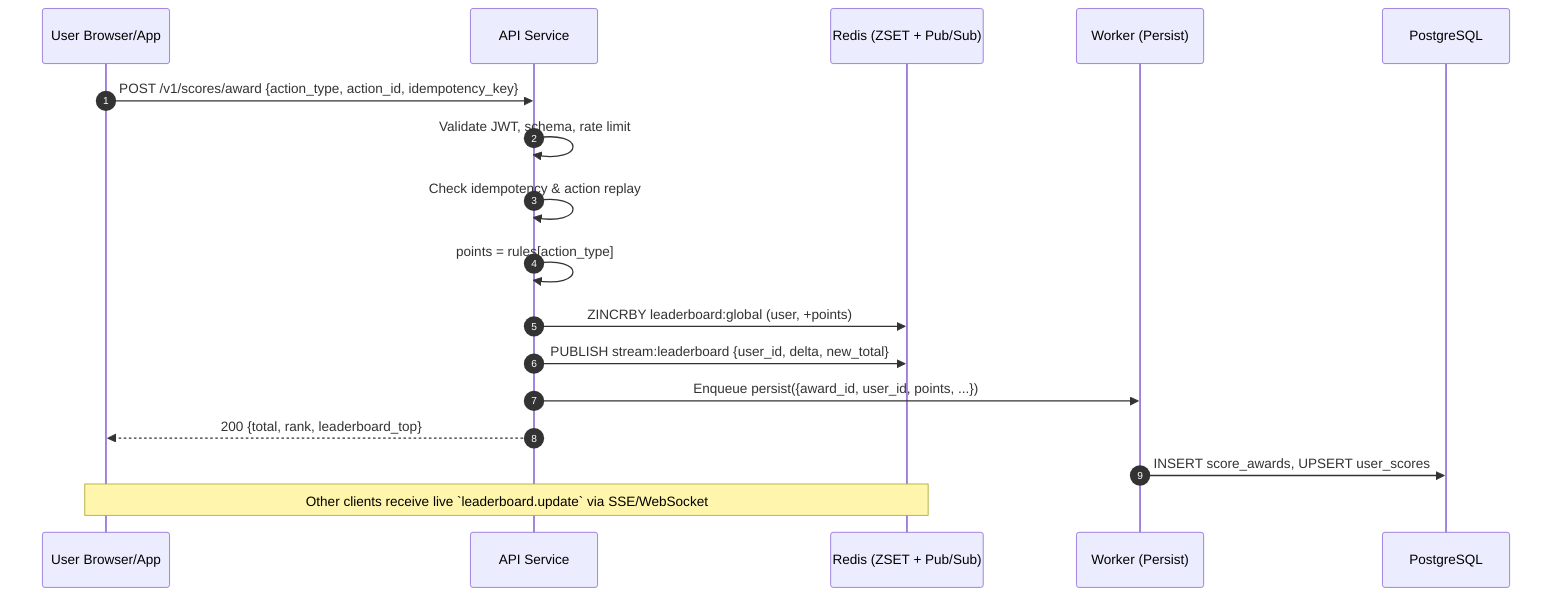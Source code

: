 sequenceDiagram
  autonumber
  participant U as User Browser/App
  participant API as API Service
  participant R as Redis (ZSET + Pub/Sub)
  participant W as Worker (Persist)
  participant DB as PostgreSQL

  U->>API: POST /v1/scores/award {action_type, action_id, idempotency_key}
  API->>API: Validate JWT, schema, rate limit
  API->>API: Check idempotency & action replay
  API->>API: points = rules[action_type]
  API->>R: ZINCRBY leaderboard:global (user, +points)
  API->>R: PUBLISH stream:leaderboard {user_id, delta, new_total}
  API->>W: Enqueue persist({award_id, user_id, points, ...})
  API-->>U: 200 {total, rank, leaderboard_top}
  W->>DB: INSERT score_awards, UPSERT user_scores
  Note over R,U: Other clients receive live `leaderboard.update` via SSE/WebSocket